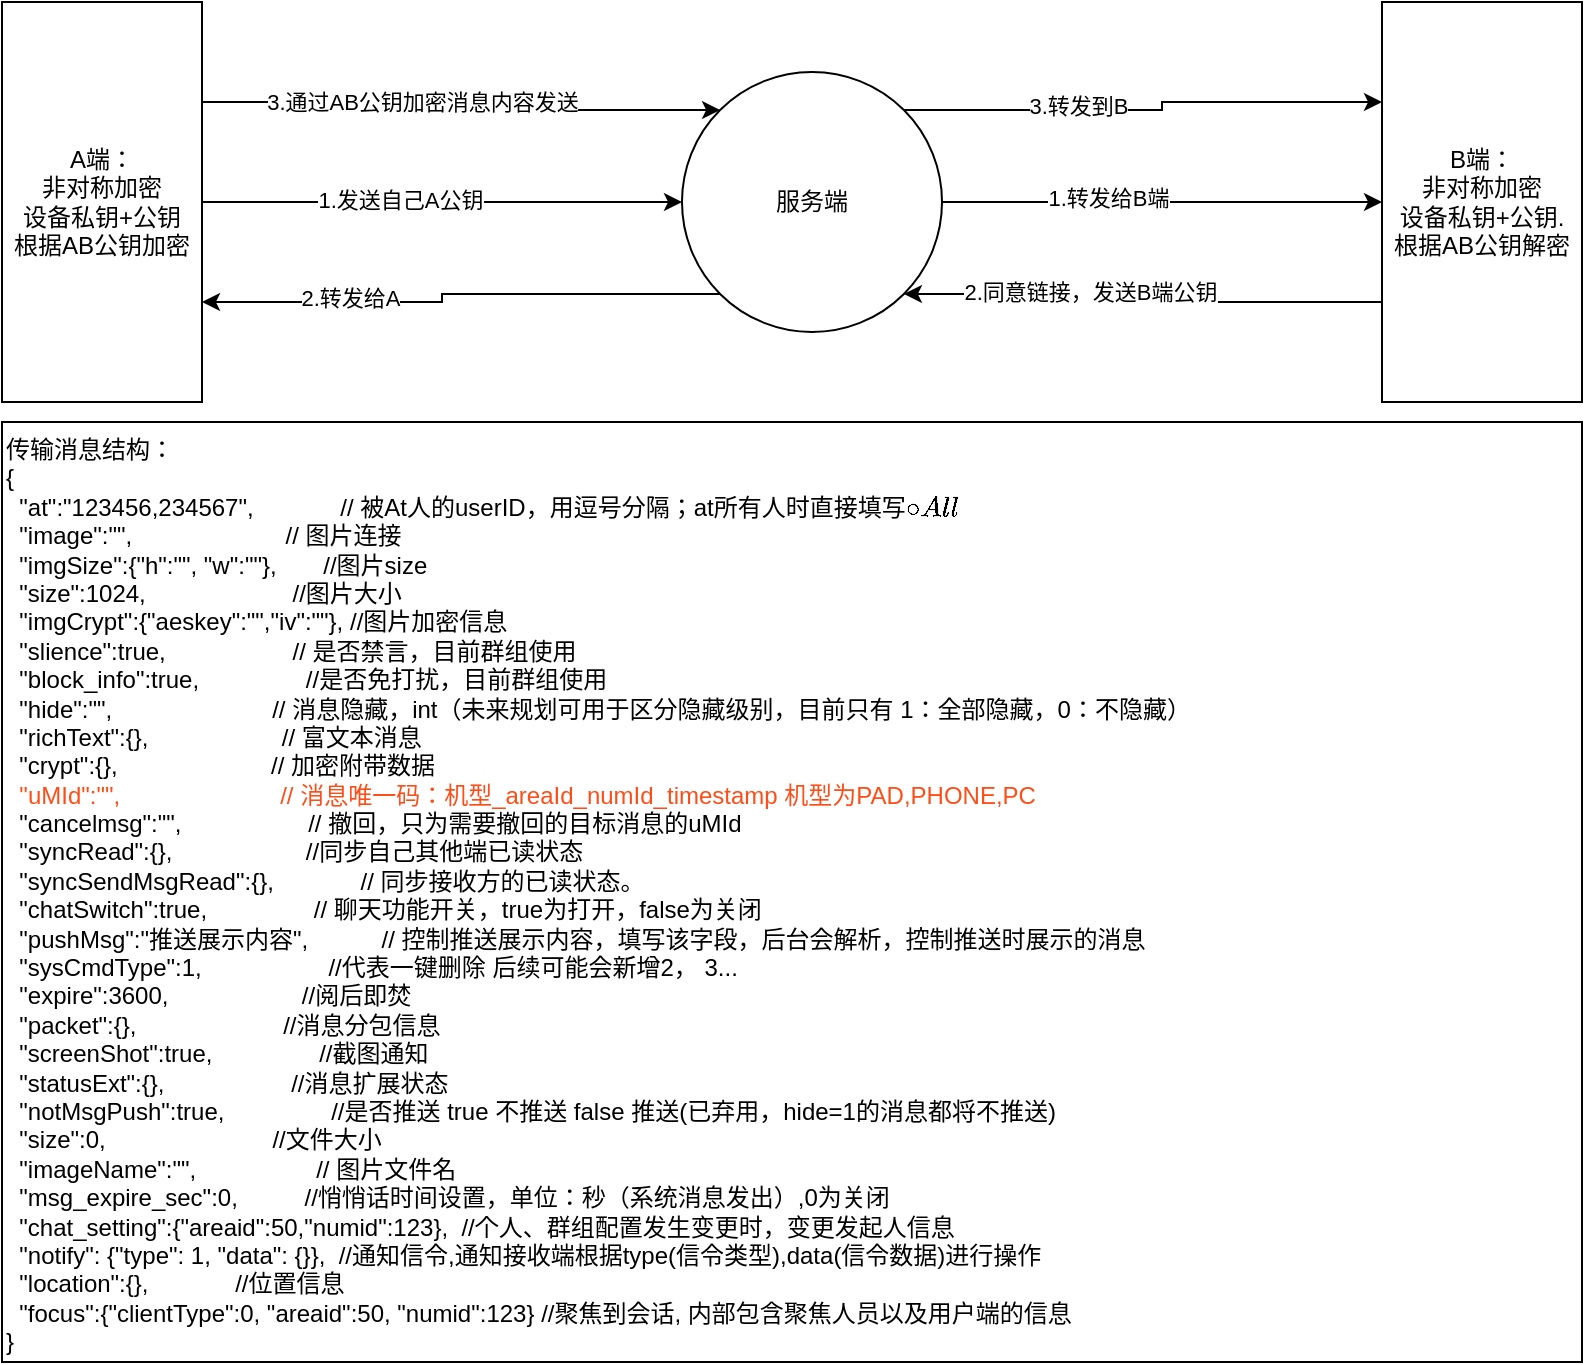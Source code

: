 <mxfile version="20.8.16" type="github">
  <diagram name="第 1 页" id="QcjsDPf29D6IuBX9PW6E">
    <mxGraphModel dx="1143" dy="670" grid="1" gridSize="10" guides="1" tooltips="1" connect="1" arrows="1" fold="1" page="1" pageScale="1" pageWidth="827" pageHeight="1169" math="0" shadow="0">
      <root>
        <mxCell id="0" />
        <mxCell id="1" parent="0" />
        <mxCell id="KqO1XoUJhTVogDRzArD_-4" style="edgeStyle=orthogonalEdgeStyle;rounded=0;orthogonalLoop=1;jettySize=auto;html=1;" edge="1" parent="1" source="KqO1XoUJhTVogDRzArD_-1" target="KqO1XoUJhTVogDRzArD_-3">
          <mxGeometry relative="1" as="geometry" />
        </mxCell>
        <mxCell id="KqO1XoUJhTVogDRzArD_-5" value="1.发送自己A公钥" style="edgeLabel;html=1;align=center;verticalAlign=middle;resizable=0;points=[];" vertex="1" connectable="0" parent="KqO1XoUJhTVogDRzArD_-4">
          <mxGeometry x="-0.175" y="1" relative="1" as="geometry">
            <mxPoint as="offset" />
          </mxGeometry>
        </mxCell>
        <mxCell id="KqO1XoUJhTVogDRzArD_-15" style="edgeStyle=orthogonalEdgeStyle;rounded=0;orthogonalLoop=1;jettySize=auto;html=1;exitX=1;exitY=0.25;exitDx=0;exitDy=0;entryX=0;entryY=0;entryDx=0;entryDy=0;" edge="1" parent="1" source="KqO1XoUJhTVogDRzArD_-1" target="KqO1XoUJhTVogDRzArD_-3">
          <mxGeometry relative="1" as="geometry" />
        </mxCell>
        <mxCell id="KqO1XoUJhTVogDRzArD_-16" value="3.通过AB公钥加密消息内容发送" style="edgeLabel;html=1;align=center;verticalAlign=middle;resizable=0;points=[];" vertex="1" connectable="0" parent="KqO1XoUJhTVogDRzArD_-15">
          <mxGeometry x="-0.339" relative="1" as="geometry">
            <mxPoint x="23" as="offset" />
          </mxGeometry>
        </mxCell>
        <mxCell id="KqO1XoUJhTVogDRzArD_-1" value="A端：&lt;br&gt;非对称加密&lt;br&gt;设备私钥+公钥&lt;br&gt;根据AB公钥加密" style="rounded=0;whiteSpace=wrap;html=1;" vertex="1" parent="1">
          <mxGeometry x="10" y="20" width="100" height="200" as="geometry" />
        </mxCell>
        <mxCell id="KqO1XoUJhTVogDRzArD_-11" style="edgeStyle=orthogonalEdgeStyle;rounded=0;orthogonalLoop=1;jettySize=auto;html=1;exitX=0;exitY=0.75;exitDx=0;exitDy=0;entryX=1;entryY=1;entryDx=0;entryDy=0;" edge="1" parent="1" source="KqO1XoUJhTVogDRzArD_-2" target="KqO1XoUJhTVogDRzArD_-3">
          <mxGeometry relative="1" as="geometry" />
        </mxCell>
        <mxCell id="KqO1XoUJhTVogDRzArD_-12" value="2.同意链接，发送B端公钥" style="edgeLabel;html=1;align=center;verticalAlign=middle;resizable=0;points=[];" vertex="1" connectable="0" parent="KqO1XoUJhTVogDRzArD_-11">
          <mxGeometry x="0.234" y="-1" relative="1" as="geometry">
            <mxPoint as="offset" />
          </mxGeometry>
        </mxCell>
        <mxCell id="KqO1XoUJhTVogDRzArD_-2" value="B端：&lt;br&gt;非对称加密&lt;br style=&quot;border-color: var(--border-color);&quot;&gt;设备私钥+公钥.&lt;br&gt;根据AB公钥解密" style="rounded=0;whiteSpace=wrap;html=1;" vertex="1" parent="1">
          <mxGeometry x="700" y="20" width="100" height="200" as="geometry" />
        </mxCell>
        <mxCell id="KqO1XoUJhTVogDRzArD_-6" style="edgeStyle=orthogonalEdgeStyle;rounded=0;orthogonalLoop=1;jettySize=auto;html=1;entryX=0;entryY=0.5;entryDx=0;entryDy=0;" edge="1" parent="1" source="KqO1XoUJhTVogDRzArD_-3" target="KqO1XoUJhTVogDRzArD_-2">
          <mxGeometry relative="1" as="geometry" />
        </mxCell>
        <mxCell id="KqO1XoUJhTVogDRzArD_-7" value="1.转发给B端" style="edgeLabel;html=1;align=center;verticalAlign=middle;resizable=0;points=[];" vertex="1" connectable="0" parent="KqO1XoUJhTVogDRzArD_-6">
          <mxGeometry x="-0.244" y="2" relative="1" as="geometry">
            <mxPoint as="offset" />
          </mxGeometry>
        </mxCell>
        <mxCell id="KqO1XoUJhTVogDRzArD_-13" style="edgeStyle=orthogonalEdgeStyle;rounded=0;orthogonalLoop=1;jettySize=auto;html=1;exitX=0;exitY=1;exitDx=0;exitDy=0;entryX=1;entryY=0.75;entryDx=0;entryDy=0;" edge="1" parent="1" source="KqO1XoUJhTVogDRzArD_-3" target="KqO1XoUJhTVogDRzArD_-1">
          <mxGeometry relative="1" as="geometry" />
        </mxCell>
        <mxCell id="KqO1XoUJhTVogDRzArD_-14" value="2.转发给A" style="edgeLabel;html=1;align=center;verticalAlign=middle;resizable=0;points=[];" vertex="1" connectable="0" parent="KqO1XoUJhTVogDRzArD_-13">
          <mxGeometry x="0.437" y="-2" relative="1" as="geometry">
            <mxPoint as="offset" />
          </mxGeometry>
        </mxCell>
        <mxCell id="KqO1XoUJhTVogDRzArD_-17" style="edgeStyle=orthogonalEdgeStyle;rounded=0;orthogonalLoop=1;jettySize=auto;html=1;exitX=1;exitY=0;exitDx=0;exitDy=0;entryX=0;entryY=0.25;entryDx=0;entryDy=0;" edge="1" parent="1" source="KqO1XoUJhTVogDRzArD_-3" target="KqO1XoUJhTVogDRzArD_-2">
          <mxGeometry relative="1" as="geometry" />
        </mxCell>
        <mxCell id="KqO1XoUJhTVogDRzArD_-18" value="3.转发到B" style="edgeLabel;html=1;align=center;verticalAlign=middle;resizable=0;points=[];" vertex="1" connectable="0" parent="KqO1XoUJhTVogDRzArD_-17">
          <mxGeometry x="-0.284" y="2" relative="1" as="geometry">
            <mxPoint as="offset" />
          </mxGeometry>
        </mxCell>
        <mxCell id="KqO1XoUJhTVogDRzArD_-3" value="服务端" style="ellipse;whiteSpace=wrap;html=1;aspect=fixed;" vertex="1" parent="1">
          <mxGeometry x="350" y="55" width="130" height="130" as="geometry" />
        </mxCell>
        <mxCell id="KqO1XoUJhTVogDRzArD_-21" value="传输消息结构：&lt;br style=&quot;font-size: 12px;&quot;&gt;{&lt;br style=&quot;font-size: 12px;&quot;&gt;&amp;nbsp; &quot;at&quot;:&quot;123456,234567&quot;,&amp;nbsp; &amp;nbsp; &amp;nbsp; &amp;nbsp; &amp;nbsp; &amp;nbsp; &amp;nbsp;// 被At人的userID，用逗号分隔；at所有人时直接填写`@All`&lt;br style=&quot;font-size: 12px;&quot;&gt;&amp;nbsp; &quot;image&quot;:&quot;&quot;,&amp;nbsp; &amp;nbsp; &amp;nbsp; &amp;nbsp; &amp;nbsp; &amp;nbsp; &amp;nbsp; &amp;nbsp; &amp;nbsp; &amp;nbsp; &amp;nbsp; &amp;nbsp;// 图片连接&lt;br style=&quot;font-size: 12px;&quot;&gt;&amp;nbsp; &quot;imgSize&quot;:{&quot;h&quot;:&quot;&quot;, &quot;w&quot;:&quot;&quot;},&amp;nbsp; &amp;nbsp; &amp;nbsp; &amp;nbsp;//图片size&lt;br style=&quot;font-size: 12px;&quot;&gt;&amp;nbsp; &quot;size&quot;:1024,&amp;nbsp; &amp;nbsp; &amp;nbsp; &amp;nbsp; &amp;nbsp; &amp;nbsp; &amp;nbsp; &amp;nbsp; &amp;nbsp; &amp;nbsp; &amp;nbsp; //图片大小&lt;br style=&quot;font-size: 12px;&quot;&gt;&amp;nbsp; &quot;imgCrypt&quot;:{&quot;aeskey&quot;:&quot;&quot;,&quot;iv&quot;:&quot;&quot;}, //图片加密信息&lt;br style=&quot;font-size: 12px;&quot;&gt;&amp;nbsp; &quot;slience&quot;:true,&amp;nbsp; &amp;nbsp; &amp;nbsp; &amp;nbsp; &amp;nbsp; &amp;nbsp; &amp;nbsp; &amp;nbsp; &amp;nbsp; &amp;nbsp;// 是否禁言，目前群组使用&lt;br style=&quot;font-size: 12px;&quot;&gt;&amp;nbsp; &quot;block_info&quot;:true,&amp;nbsp; &amp;nbsp; &amp;nbsp; &amp;nbsp; &amp;nbsp; &amp;nbsp; &amp;nbsp; &amp;nbsp; //是否免打扰，目前群组使用&lt;br style=&quot;font-size: 12px;&quot;&gt;&amp;nbsp; &quot;hide&quot;:&quot;&quot;,&amp;nbsp; &amp;nbsp; &amp;nbsp; &amp;nbsp; &amp;nbsp; &amp;nbsp; &amp;nbsp; &amp;nbsp; &amp;nbsp; &amp;nbsp; &amp;nbsp; &amp;nbsp; // 消息隐藏，int（未来规划可用于区分隐藏级别，目前只有 1：全部隐藏，0：不隐藏）&lt;br style=&quot;font-size: 12px;&quot;&gt;&amp;nbsp; &quot;richText&quot;:{},&amp;nbsp; &amp;nbsp; &amp;nbsp; &amp;nbsp; &amp;nbsp; &amp;nbsp; &amp;nbsp; &amp;nbsp; &amp;nbsp; &amp;nbsp; // 富文本消息&lt;br style=&quot;font-size: 12px;&quot;&gt;&amp;nbsp; &quot;crypt&quot;:{},&amp;nbsp; &amp;nbsp; &amp;nbsp; &amp;nbsp; &amp;nbsp; &amp;nbsp; &amp;nbsp; &amp;nbsp; &amp;nbsp; &amp;nbsp; &amp;nbsp; &amp;nbsp;// 加密附带数据&lt;br style=&quot;font-size: 12px;&quot;&gt;&amp;nbsp;&lt;font color=&quot;#ff4d17&quot;&gt; &quot;uMId&quot;:&quot;&quot;,&amp;nbsp; &amp;nbsp; &amp;nbsp; &amp;nbsp; &amp;nbsp; &amp;nbsp; &amp;nbsp; &amp;nbsp; &amp;nbsp; &amp;nbsp; &amp;nbsp; &amp;nbsp; // 消息唯一码：机型_areaId_numId_timestamp 机型为PAD,PHONE,PC&lt;/font&gt;&lt;br style=&quot;font-size: 12px;&quot;&gt;&amp;nbsp; &quot;cancelmsg&quot;:&quot;&quot;,&amp;nbsp; &amp;nbsp; &amp;nbsp; &amp;nbsp; &amp;nbsp; &amp;nbsp; &amp;nbsp; &amp;nbsp; &amp;nbsp; &amp;nbsp;// 撤回，只为需要撤回的目标消息的uMId&lt;br style=&quot;font-size: 12px;&quot;&gt;&amp;nbsp; &quot;syncRead&quot;:{},&amp;nbsp; &amp;nbsp; &amp;nbsp; &amp;nbsp; &amp;nbsp; &amp;nbsp; &amp;nbsp; &amp;nbsp; &amp;nbsp; &amp;nbsp; //同步自己其他端已读状态&lt;br style=&quot;font-size: 12px;&quot;&gt;&amp;nbsp; &quot;syncSendMsgRead&quot;:{},&amp;nbsp; &amp;nbsp; &amp;nbsp; &amp;nbsp; &amp;nbsp; &amp;nbsp; &amp;nbsp;// 同步接收方的已读状态。&lt;br style=&quot;font-size: 12px;&quot;&gt;&amp;nbsp; &quot;chatSwitch&quot;:true,&amp;nbsp; &amp;nbsp; &amp;nbsp; &amp;nbsp; &amp;nbsp; &amp;nbsp; &amp;nbsp; &amp;nbsp; // 聊天功能开关，true为打开，false为关闭&lt;br style=&quot;font-size: 12px;&quot;&gt;&amp;nbsp; &quot;pushMsg&quot;:&quot;推送展示内容&quot;,&amp;nbsp; &amp;nbsp; &amp;nbsp; &amp;nbsp; &amp;nbsp; &amp;nbsp;// 控制推送展示内容，填写该字段，后台会解析，控制推送时展示的消息&lt;br style=&quot;font-size: 12px;&quot;&gt;&amp;nbsp; &quot;sysCmdType&quot;:1,&amp;nbsp; &amp;nbsp; &amp;nbsp; &amp;nbsp; &amp;nbsp; &amp;nbsp; &amp;nbsp; &amp;nbsp; &amp;nbsp; &amp;nbsp;//代表一键删除 后续可能会新增2， 3...&lt;br style=&quot;font-size: 12px;&quot;&gt;&amp;nbsp; &quot;expire&quot;:3600,&amp;nbsp; &amp;nbsp; &amp;nbsp; &amp;nbsp; &amp;nbsp; &amp;nbsp; &amp;nbsp; &amp;nbsp; &amp;nbsp; &amp;nbsp; //阅后即焚&lt;br style=&quot;font-size: 12px;&quot;&gt;&amp;nbsp; &quot;packet&quot;:{},&amp;nbsp; &amp;nbsp; &amp;nbsp; &amp;nbsp; &amp;nbsp; &amp;nbsp; &amp;nbsp; &amp;nbsp; &amp;nbsp; &amp;nbsp; &amp;nbsp; //消息分包信息&lt;br style=&quot;font-size: 12px;&quot;&gt;&amp;nbsp; &quot;screenShot&quot;:true,&amp;nbsp; &amp;nbsp; &amp;nbsp; &amp;nbsp; &amp;nbsp; &amp;nbsp; &amp;nbsp; &amp;nbsp; //截图通知&lt;br style=&quot;font-size: 12px;&quot;&gt;&amp;nbsp; &quot;statusExt&quot;:{},&amp;nbsp; &amp;nbsp; &amp;nbsp; &amp;nbsp; &amp;nbsp; &amp;nbsp; &amp;nbsp; &amp;nbsp; &amp;nbsp; &amp;nbsp;//消息扩展状态&lt;br style=&quot;font-size: 12px;&quot;&gt;&amp;nbsp; &quot;notMsgPush&quot;:true,&amp;nbsp; &amp;nbsp; &amp;nbsp; &amp;nbsp; &amp;nbsp; &amp;nbsp; &amp;nbsp; &amp;nbsp; //是否推送 true 不推送 false 推送(已弃用，hide=1的消息都将不推送)&lt;br style=&quot;font-size: 12px;&quot;&gt;&amp;nbsp; &quot;size&quot;:0,&amp;nbsp; &amp;nbsp; &amp;nbsp; &amp;nbsp; &amp;nbsp; &amp;nbsp; &amp;nbsp; &amp;nbsp; &amp;nbsp; &amp;nbsp; &amp;nbsp; &amp;nbsp; &amp;nbsp;//文件大小&lt;br style=&quot;font-size: 12px;&quot;&gt;&amp;nbsp; &quot;imageName&quot;:&quot;&quot;,&amp;nbsp; &amp;nbsp; &amp;nbsp; &amp;nbsp; &amp;nbsp; &amp;nbsp; &amp;nbsp; &amp;nbsp; &amp;nbsp; // 图片文件名&lt;br style=&quot;font-size: 12px;&quot;&gt;&amp;nbsp; &quot;msg_expire_sec&quot;:0,&amp;nbsp; &amp;nbsp; &amp;nbsp; &amp;nbsp; &amp;nbsp; //悄悄话时间设置，单位：秒（系统消息发出）,0为关闭&lt;br style=&quot;font-size: 12px;&quot;&gt;&amp;nbsp; &quot;chat_setting&quot;:{&quot;areaid&quot;:50,&quot;numid&quot;:123},&amp;nbsp; //个人、群组配置发生变更时，变更发起人信息&lt;br style=&quot;font-size: 12px;&quot;&gt;&amp;nbsp; &quot;notify&quot;: {&quot;type&quot;: 1, &quot;data&quot;: {}},&amp;nbsp; //通知信令,通知接收端根据type(信令类型),data(信令数据)进行操作&lt;br style=&quot;font-size: 12px;&quot;&gt;&amp;nbsp; &quot;location&quot;:{},&amp;nbsp; &amp;nbsp; &amp;nbsp; &amp;nbsp; &amp;nbsp; &amp;nbsp; &amp;nbsp;//位置信息&lt;br style=&quot;font-size: 12px;&quot;&gt;&amp;nbsp; &quot;focus&quot;:{&quot;clientType&quot;:0, &quot;areaid&quot;:50, &quot;numid&quot;:123} //聚焦到会话, 内部包含聚焦人员以及用户端的信息&lt;br style=&quot;font-size: 12px;&quot;&gt;}" style="text;whiteSpace=wrap;html=1;strokeColor=default;fontSize=12;" vertex="1" parent="1">
          <mxGeometry x="10" y="230" width="790" height="470" as="geometry" />
        </mxCell>
      </root>
    </mxGraphModel>
  </diagram>
</mxfile>
